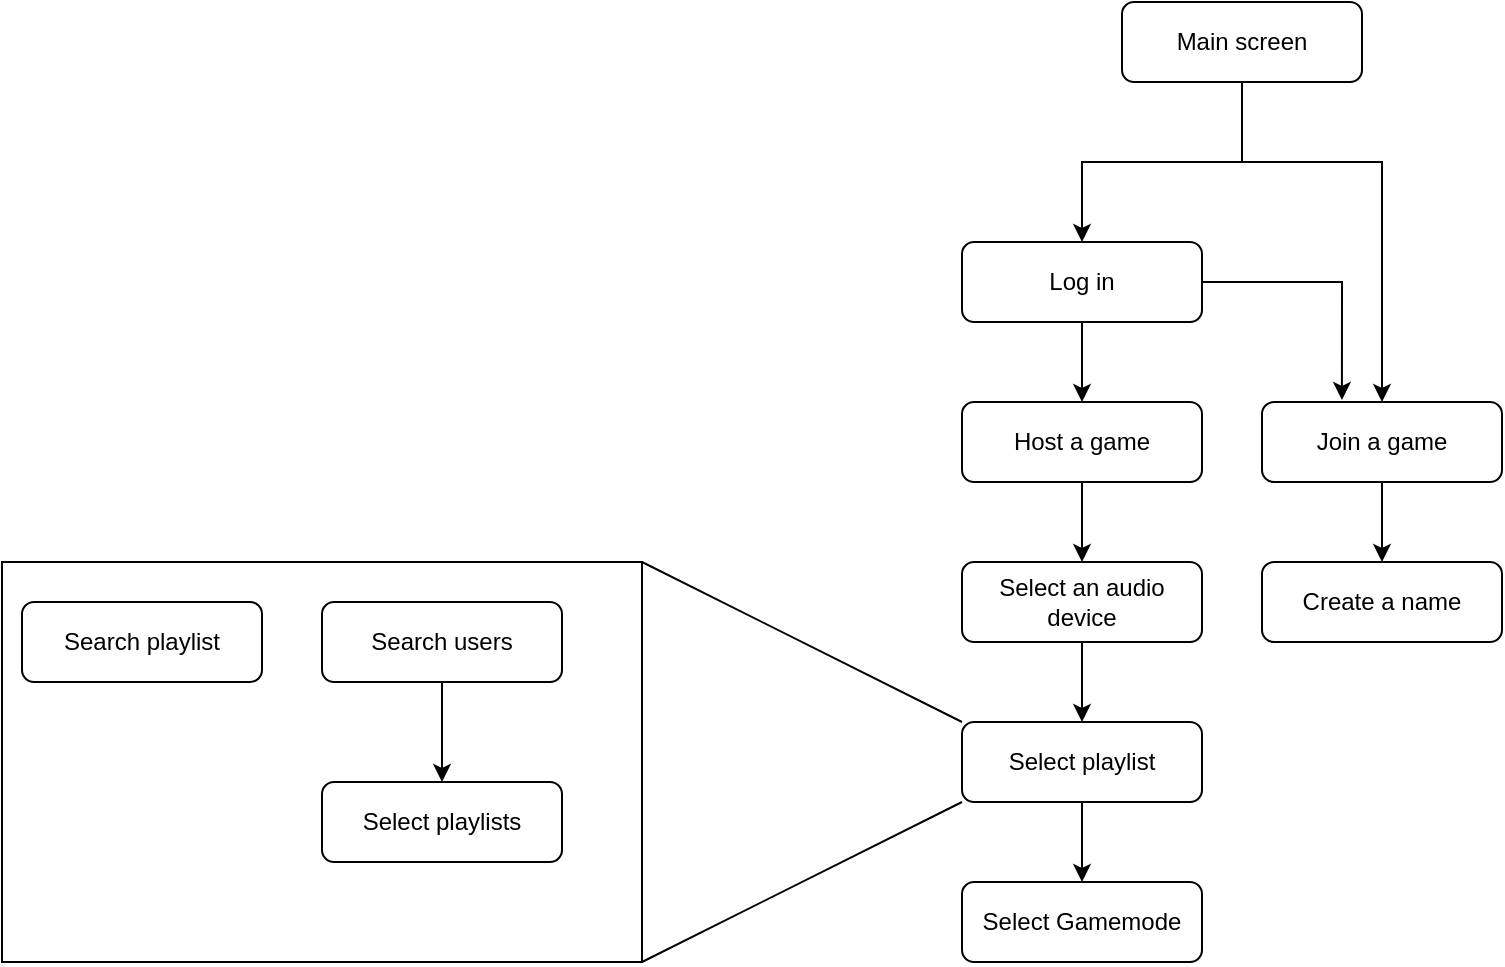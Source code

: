 <mxfile version="13.9.9" type="device"><diagram id="C5RBs43oDa-KdzZeNtuy" name="Page-1"><mxGraphModel dx="1486" dy="806" grid="1" gridSize="10" guides="0" tooltips="1" connect="1" arrows="1" fold="1" page="0" pageScale="1" pageWidth="827" pageHeight="1169" math="0" shadow="0"><root><mxCell id="WIyWlLk6GJQsqaUBKTNV-0"/><mxCell id="WIyWlLk6GJQsqaUBKTNV-1" parent="WIyWlLk6GJQsqaUBKTNV-0"/><mxCell id="253nwEl0Skyb69hW0pnj-1" style="edgeStyle=orthogonalEdgeStyle;rounded=0;orthogonalLoop=1;jettySize=auto;html=1;exitX=0.5;exitY=1;exitDx=0;exitDy=0;entryX=0.5;entryY=0;entryDx=0;entryDy=0;" edge="1" parent="WIyWlLk6GJQsqaUBKTNV-1" source="WIyWlLk6GJQsqaUBKTNV-3" target="253nwEl0Skyb69hW0pnj-0"><mxGeometry relative="1" as="geometry"/></mxCell><mxCell id="253nwEl0Skyb69hW0pnj-3" style="edgeStyle=orthogonalEdgeStyle;rounded=0;orthogonalLoop=1;jettySize=auto;html=1;exitX=0.5;exitY=1;exitDx=0;exitDy=0;entryX=0.5;entryY=0;entryDx=0;entryDy=0;" edge="1" parent="WIyWlLk6GJQsqaUBKTNV-1" source="WIyWlLk6GJQsqaUBKTNV-3" target="253nwEl0Skyb69hW0pnj-2"><mxGeometry relative="1" as="geometry"><Array as="points"><mxPoint x="220" y="200"/><mxPoint x="290" y="200"/></Array></mxGeometry></mxCell><mxCell id="WIyWlLk6GJQsqaUBKTNV-3" value="Main screen" style="rounded=1;whiteSpace=wrap;html=1;fontSize=12;glass=0;strokeWidth=1;shadow=0;" parent="WIyWlLk6GJQsqaUBKTNV-1" vertex="1"><mxGeometry x="160" y="120" width="120" height="40" as="geometry"/></mxCell><mxCell id="253nwEl0Skyb69hW0pnj-5" style="edgeStyle=orthogonalEdgeStyle;rounded=0;orthogonalLoop=1;jettySize=auto;html=1;exitX=0.5;exitY=1;exitDx=0;exitDy=0;entryX=0.5;entryY=0;entryDx=0;entryDy=0;" edge="1" parent="WIyWlLk6GJQsqaUBKTNV-1" source="253nwEl0Skyb69hW0pnj-0" target="253nwEl0Skyb69hW0pnj-4"><mxGeometry relative="1" as="geometry"/></mxCell><mxCell id="253nwEl0Skyb69hW0pnj-11" style="edgeStyle=orthogonalEdgeStyle;rounded=0;orthogonalLoop=1;jettySize=auto;html=1;exitX=1;exitY=0.5;exitDx=0;exitDy=0;entryX=0.333;entryY=-0.025;entryDx=0;entryDy=0;entryPerimeter=0;" edge="1" parent="WIyWlLk6GJQsqaUBKTNV-1" source="253nwEl0Skyb69hW0pnj-0" target="253nwEl0Skyb69hW0pnj-2"><mxGeometry relative="1" as="geometry"/></mxCell><mxCell id="253nwEl0Skyb69hW0pnj-0" value="Log in" style="rounded=1;whiteSpace=wrap;html=1;fontSize=12;glass=0;strokeWidth=1;shadow=0;" vertex="1" parent="WIyWlLk6GJQsqaUBKTNV-1"><mxGeometry x="80" y="240" width="120" height="40" as="geometry"/></mxCell><mxCell id="253nwEl0Skyb69hW0pnj-7" style="edgeStyle=orthogonalEdgeStyle;rounded=0;orthogonalLoop=1;jettySize=auto;html=1;exitX=0.5;exitY=1;exitDx=0;exitDy=0;entryX=0.5;entryY=0;entryDx=0;entryDy=0;" edge="1" parent="WIyWlLk6GJQsqaUBKTNV-1" source="253nwEl0Skyb69hW0pnj-2" target="253nwEl0Skyb69hW0pnj-6"><mxGeometry relative="1" as="geometry"/></mxCell><mxCell id="253nwEl0Skyb69hW0pnj-2" value="Join a game" style="rounded=1;whiteSpace=wrap;html=1;fontSize=12;glass=0;strokeWidth=1;shadow=0;" vertex="1" parent="WIyWlLk6GJQsqaUBKTNV-1"><mxGeometry x="230" y="320" width="120" height="40" as="geometry"/></mxCell><mxCell id="253nwEl0Skyb69hW0pnj-10" style="edgeStyle=orthogonalEdgeStyle;rounded=0;orthogonalLoop=1;jettySize=auto;html=1;exitX=0.5;exitY=1;exitDx=0;exitDy=0;entryX=0.5;entryY=0;entryDx=0;entryDy=0;" edge="1" parent="WIyWlLk6GJQsqaUBKTNV-1" source="253nwEl0Skyb69hW0pnj-4" target="253nwEl0Skyb69hW0pnj-8"><mxGeometry relative="1" as="geometry"/></mxCell><mxCell id="253nwEl0Skyb69hW0pnj-4" value="Host a game" style="rounded=1;whiteSpace=wrap;html=1;fontSize=12;glass=0;strokeWidth=1;shadow=0;" vertex="1" parent="WIyWlLk6GJQsqaUBKTNV-1"><mxGeometry x="80" y="320" width="120" height="40" as="geometry"/></mxCell><mxCell id="253nwEl0Skyb69hW0pnj-6" value="Create a name" style="rounded=1;whiteSpace=wrap;html=1;fontSize=12;glass=0;strokeWidth=1;shadow=0;" vertex="1" parent="WIyWlLk6GJQsqaUBKTNV-1"><mxGeometry x="230" y="400" width="120" height="40" as="geometry"/></mxCell><mxCell id="253nwEl0Skyb69hW0pnj-13" style="edgeStyle=orthogonalEdgeStyle;rounded=0;orthogonalLoop=1;jettySize=auto;html=1;exitX=0.5;exitY=1;exitDx=0;exitDy=0;" edge="1" parent="WIyWlLk6GJQsqaUBKTNV-1" source="253nwEl0Skyb69hW0pnj-8" target="253nwEl0Skyb69hW0pnj-12"><mxGeometry relative="1" as="geometry"/></mxCell><mxCell id="253nwEl0Skyb69hW0pnj-8" value="Select an audio device" style="rounded=1;whiteSpace=wrap;html=1;fontSize=12;glass=0;strokeWidth=1;shadow=0;" vertex="1" parent="WIyWlLk6GJQsqaUBKTNV-1"><mxGeometry x="80" y="400" width="120" height="40" as="geometry"/></mxCell><mxCell id="253nwEl0Skyb69hW0pnj-23" style="edgeStyle=orthogonalEdgeStyle;rounded=0;orthogonalLoop=1;jettySize=auto;html=1;exitX=0.5;exitY=1;exitDx=0;exitDy=0;entryX=0.5;entryY=0;entryDx=0;entryDy=0;" edge="1" parent="WIyWlLk6GJQsqaUBKTNV-1" source="253nwEl0Skyb69hW0pnj-12" target="253nwEl0Skyb69hW0pnj-22"><mxGeometry relative="1" as="geometry"/></mxCell><mxCell id="253nwEl0Skyb69hW0pnj-12" value="Select playlist" style="rounded=1;whiteSpace=wrap;html=1;fontSize=12;glass=0;strokeWidth=1;shadow=0;" vertex="1" parent="WIyWlLk6GJQsqaUBKTNV-1"><mxGeometry x="80" y="480" width="120" height="40" as="geometry"/></mxCell><mxCell id="253nwEl0Skyb69hW0pnj-14" value="" style="endArrow=none;html=1;exitX=0;exitY=0;exitDx=0;exitDy=0;" edge="1" parent="WIyWlLk6GJQsqaUBKTNV-1" source="253nwEl0Skyb69hW0pnj-12"><mxGeometry width="50" height="50" relative="1" as="geometry"><mxPoint x="390" y="340" as="sourcePoint"/><mxPoint x="-80" y="400" as="targetPoint"/></mxGeometry></mxCell><mxCell id="253nwEl0Skyb69hW0pnj-15" value="" style="endArrow=none;html=1;exitX=0;exitY=1;exitDx=0;exitDy=0;" edge="1" parent="WIyWlLk6GJQsqaUBKTNV-1" source="253nwEl0Skyb69hW0pnj-12"><mxGeometry width="50" height="50" relative="1" as="geometry"><mxPoint x="90" y="490" as="sourcePoint"/><mxPoint x="-80" y="600" as="targetPoint"/></mxGeometry></mxCell><mxCell id="253nwEl0Skyb69hW0pnj-16" value="" style="rounded=0;whiteSpace=wrap;html=1;" vertex="1" parent="WIyWlLk6GJQsqaUBKTNV-1"><mxGeometry x="-400" y="400" width="320" height="200" as="geometry"/></mxCell><mxCell id="253nwEl0Skyb69hW0pnj-18" value="Search playlist" style="rounded=1;whiteSpace=wrap;html=1;fontSize=12;glass=0;strokeWidth=1;shadow=0;" vertex="1" parent="WIyWlLk6GJQsqaUBKTNV-1"><mxGeometry x="-390" y="420" width="120" height="40" as="geometry"/></mxCell><mxCell id="253nwEl0Skyb69hW0pnj-21" style="edgeStyle=orthogonalEdgeStyle;rounded=0;orthogonalLoop=1;jettySize=auto;html=1;exitX=0.5;exitY=1;exitDx=0;exitDy=0;entryX=0.5;entryY=0;entryDx=0;entryDy=0;" edge="1" parent="WIyWlLk6GJQsqaUBKTNV-1" source="253nwEl0Skyb69hW0pnj-19" target="253nwEl0Skyb69hW0pnj-20"><mxGeometry relative="1" as="geometry"/></mxCell><mxCell id="253nwEl0Skyb69hW0pnj-19" value="Search users" style="rounded=1;whiteSpace=wrap;html=1;fontSize=12;glass=0;strokeWidth=1;shadow=0;" vertex="1" parent="WIyWlLk6GJQsqaUBKTNV-1"><mxGeometry x="-240" y="420" width="120" height="40" as="geometry"/></mxCell><mxCell id="253nwEl0Skyb69hW0pnj-20" value="Select playlists" style="rounded=1;whiteSpace=wrap;html=1;fontSize=12;glass=0;strokeWidth=1;shadow=0;" vertex="1" parent="WIyWlLk6GJQsqaUBKTNV-1"><mxGeometry x="-240" y="510" width="120" height="40" as="geometry"/></mxCell><mxCell id="253nwEl0Skyb69hW0pnj-22" value="Select Gamemode" style="rounded=1;whiteSpace=wrap;html=1;fontSize=12;glass=0;strokeWidth=1;shadow=0;" vertex="1" parent="WIyWlLk6GJQsqaUBKTNV-1"><mxGeometry x="80" y="560" width="120" height="40" as="geometry"/></mxCell></root></mxGraphModel></diagram></mxfile>